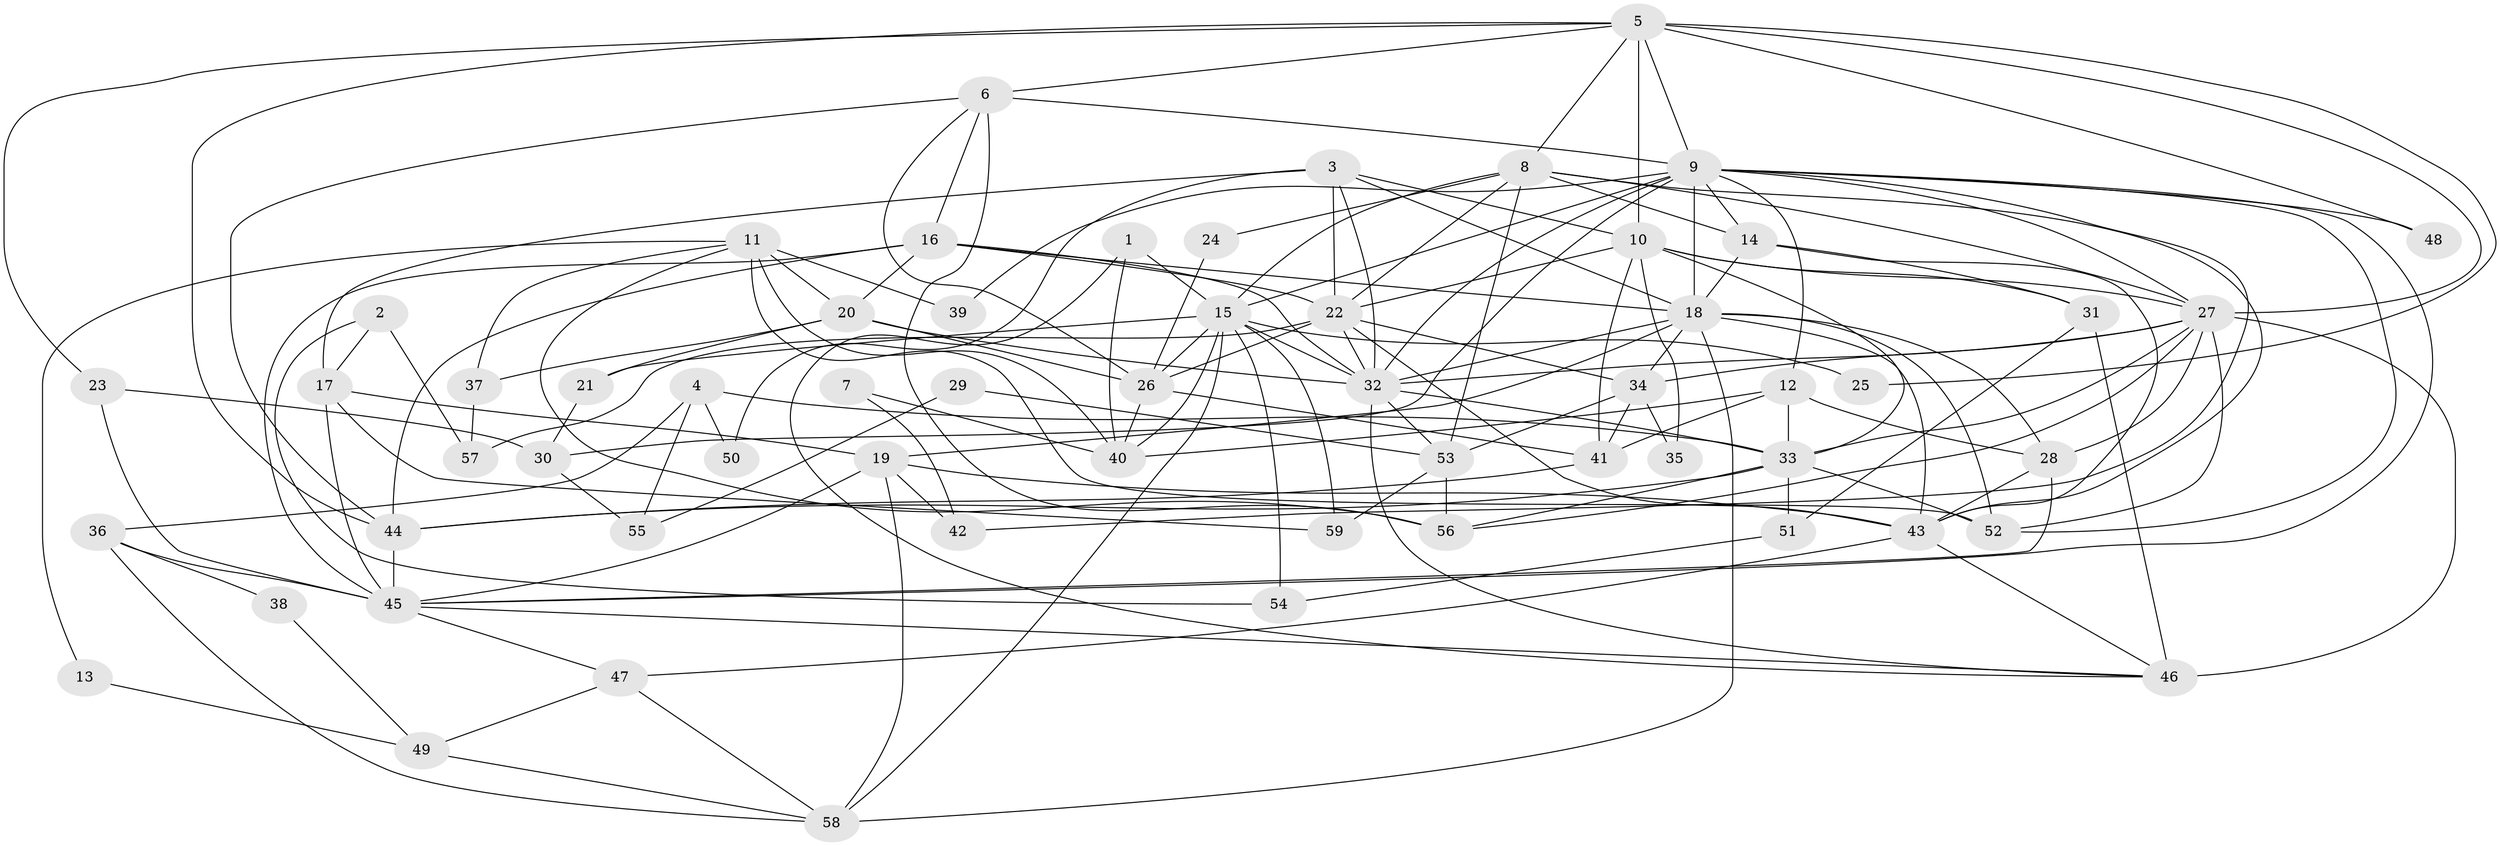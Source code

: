 // original degree distribution, {3: 0.2627118644067797, 6: 0.1271186440677966, 4: 0.2711864406779661, 2: 0.15254237288135594, 5: 0.1271186440677966, 7: 0.05084745762711865, 8: 0.00847457627118644}
// Generated by graph-tools (version 1.1) at 2025/36/03/09/25 02:36:08]
// undirected, 59 vertices, 156 edges
graph export_dot {
graph [start="1"]
  node [color=gray90,style=filled];
  1;
  2;
  3;
  4;
  5;
  6;
  7;
  8;
  9;
  10;
  11;
  12;
  13;
  14;
  15;
  16;
  17;
  18;
  19;
  20;
  21;
  22;
  23;
  24;
  25;
  26;
  27;
  28;
  29;
  30;
  31;
  32;
  33;
  34;
  35;
  36;
  37;
  38;
  39;
  40;
  41;
  42;
  43;
  44;
  45;
  46;
  47;
  48;
  49;
  50;
  51;
  52;
  53;
  54;
  55;
  56;
  57;
  58;
  59;
  1 -- 15 [weight=1.0];
  1 -- 40 [weight=1.0];
  1 -- 46 [weight=1.0];
  2 -- 17 [weight=1.0];
  2 -- 54 [weight=1.0];
  2 -- 57 [weight=1.0];
  3 -- 10 [weight=1.0];
  3 -- 17 [weight=1.0];
  3 -- 18 [weight=1.0];
  3 -- 22 [weight=1.0];
  3 -- 32 [weight=1.0];
  3 -- 50 [weight=1.0];
  4 -- 33 [weight=1.0];
  4 -- 36 [weight=1.0];
  4 -- 50 [weight=1.0];
  4 -- 55 [weight=1.0];
  5 -- 6 [weight=2.0];
  5 -- 8 [weight=1.0];
  5 -- 9 [weight=2.0];
  5 -- 10 [weight=1.0];
  5 -- 23 [weight=1.0];
  5 -- 25 [weight=1.0];
  5 -- 27 [weight=1.0];
  5 -- 44 [weight=1.0];
  5 -- 48 [weight=1.0];
  6 -- 9 [weight=1.0];
  6 -- 16 [weight=1.0];
  6 -- 26 [weight=1.0];
  6 -- 44 [weight=1.0];
  6 -- 56 [weight=1.0];
  7 -- 40 [weight=1.0];
  7 -- 42 [weight=1.0];
  8 -- 14 [weight=1.0];
  8 -- 15 [weight=1.0];
  8 -- 22 [weight=1.0];
  8 -- 24 [weight=1.0];
  8 -- 27 [weight=1.0];
  8 -- 43 [weight=1.0];
  8 -- 53 [weight=1.0];
  9 -- 12 [weight=1.0];
  9 -- 14 [weight=1.0];
  9 -- 15 [weight=2.0];
  9 -- 18 [weight=2.0];
  9 -- 27 [weight=1.0];
  9 -- 30 [weight=1.0];
  9 -- 32 [weight=1.0];
  9 -- 39 [weight=1.0];
  9 -- 42 [weight=1.0];
  9 -- 45 [weight=1.0];
  9 -- 48 [weight=1.0];
  9 -- 52 [weight=1.0];
  10 -- 22 [weight=1.0];
  10 -- 27 [weight=1.0];
  10 -- 31 [weight=2.0];
  10 -- 33 [weight=1.0];
  10 -- 35 [weight=1.0];
  10 -- 41 [weight=1.0];
  11 -- 13 [weight=1.0];
  11 -- 20 [weight=1.0];
  11 -- 37 [weight=1.0];
  11 -- 39 [weight=2.0];
  11 -- 40 [weight=1.0];
  11 -- 52 [weight=1.0];
  11 -- 56 [weight=1.0];
  12 -- 28 [weight=1.0];
  12 -- 33 [weight=1.0];
  12 -- 40 [weight=1.0];
  12 -- 41 [weight=1.0];
  13 -- 49 [weight=1.0];
  14 -- 18 [weight=2.0];
  14 -- 31 [weight=1.0];
  14 -- 43 [weight=1.0];
  15 -- 21 [weight=1.0];
  15 -- 25 [weight=1.0];
  15 -- 26 [weight=1.0];
  15 -- 32 [weight=1.0];
  15 -- 40 [weight=1.0];
  15 -- 54 [weight=1.0];
  15 -- 58 [weight=1.0];
  15 -- 59 [weight=1.0];
  16 -- 18 [weight=1.0];
  16 -- 20 [weight=1.0];
  16 -- 22 [weight=2.0];
  16 -- 32 [weight=1.0];
  16 -- 44 [weight=1.0];
  16 -- 45 [weight=1.0];
  17 -- 19 [weight=2.0];
  17 -- 45 [weight=2.0];
  17 -- 59 [weight=1.0];
  18 -- 19 [weight=1.0];
  18 -- 28 [weight=1.0];
  18 -- 32 [weight=4.0];
  18 -- 34 [weight=2.0];
  18 -- 43 [weight=2.0];
  18 -- 52 [weight=1.0];
  18 -- 58 [weight=1.0];
  19 -- 42 [weight=1.0];
  19 -- 43 [weight=1.0];
  19 -- 45 [weight=1.0];
  19 -- 58 [weight=1.0];
  20 -- 21 [weight=1.0];
  20 -- 26 [weight=1.0];
  20 -- 32 [weight=1.0];
  20 -- 37 [weight=1.0];
  21 -- 30 [weight=1.0];
  22 -- 26 [weight=1.0];
  22 -- 32 [weight=1.0];
  22 -- 34 [weight=2.0];
  22 -- 43 [weight=1.0];
  22 -- 57 [weight=1.0];
  23 -- 30 [weight=1.0];
  23 -- 45 [weight=1.0];
  24 -- 26 [weight=1.0];
  26 -- 40 [weight=1.0];
  26 -- 41 [weight=1.0];
  27 -- 28 [weight=1.0];
  27 -- 32 [weight=1.0];
  27 -- 33 [weight=1.0];
  27 -- 34 [weight=1.0];
  27 -- 46 [weight=2.0];
  27 -- 52 [weight=1.0];
  27 -- 56 [weight=1.0];
  28 -- 43 [weight=1.0];
  28 -- 45 [weight=1.0];
  29 -- 53 [weight=1.0];
  29 -- 55 [weight=1.0];
  30 -- 55 [weight=1.0];
  31 -- 46 [weight=2.0];
  31 -- 51 [weight=1.0];
  32 -- 33 [weight=1.0];
  32 -- 46 [weight=1.0];
  32 -- 53 [weight=1.0];
  33 -- 44 [weight=1.0];
  33 -- 51 [weight=1.0];
  33 -- 52 [weight=1.0];
  33 -- 56 [weight=1.0];
  34 -- 35 [weight=1.0];
  34 -- 41 [weight=1.0];
  34 -- 53 [weight=1.0];
  36 -- 38 [weight=1.0];
  36 -- 45 [weight=1.0];
  36 -- 58 [weight=1.0];
  37 -- 57 [weight=1.0];
  38 -- 49 [weight=1.0];
  41 -- 44 [weight=1.0];
  43 -- 46 [weight=1.0];
  43 -- 47 [weight=1.0];
  44 -- 45 [weight=1.0];
  45 -- 46 [weight=1.0];
  45 -- 47 [weight=1.0];
  47 -- 49 [weight=1.0];
  47 -- 58 [weight=1.0];
  49 -- 58 [weight=1.0];
  51 -- 54 [weight=1.0];
  53 -- 56 [weight=1.0];
  53 -- 59 [weight=1.0];
}
